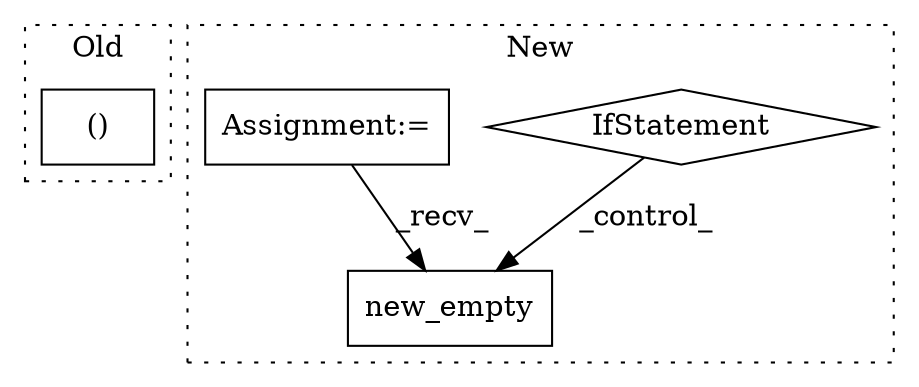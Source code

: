 digraph G {
subgraph cluster0 {
1 [label="()" a="106" s="2770" l="52" shape="box"];
label = "Old";
style="dotted";
}
subgraph cluster1 {
2 [label="new_empty" a="32" s="2589,2615" l="10,1" shape="box"];
3 [label="IfStatement" a="25" s="1942,1998" l="4,2" shape="diamond"];
4 [label="Assignment:=" a="7" s="1807" l="17" shape="box"];
label = "New";
style="dotted";
}
3 -> 2 [label="_control_"];
4 -> 2 [label="_recv_"];
}